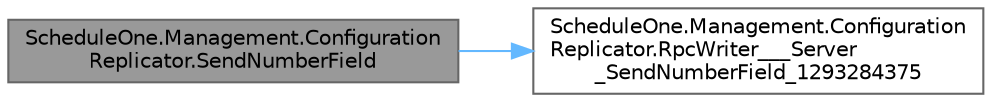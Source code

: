 digraph "ScheduleOne.Management.ConfigurationReplicator.SendNumberField"
{
 // LATEX_PDF_SIZE
  bgcolor="transparent";
  edge [fontname=Helvetica,fontsize=10,labelfontname=Helvetica,labelfontsize=10];
  node [fontname=Helvetica,fontsize=10,shape=box,height=0.2,width=0.4];
  rankdir="LR";
  Node1 [id="Node000001",label="ScheduleOne.Management.Configuration\lReplicator.SendNumberField",height=0.2,width=0.4,color="gray40", fillcolor="grey60", style="filled", fontcolor="black",tooltip=" "];
  Node1 -> Node2 [id="edge1_Node000001_Node000002",color="steelblue1",style="solid",tooltip=" "];
  Node2 [id="Node000002",label="ScheduleOne.Management.Configuration\lReplicator.RpcWriter___Server\l_SendNumberField_1293284375",height=0.2,width=0.4,color="grey40", fillcolor="white", style="filled",URL="$class_schedule_one_1_1_management_1_1_configuration_replicator.html#ad72bf1e2259bdfae5191e1819741ee76",tooltip=" "];
}
